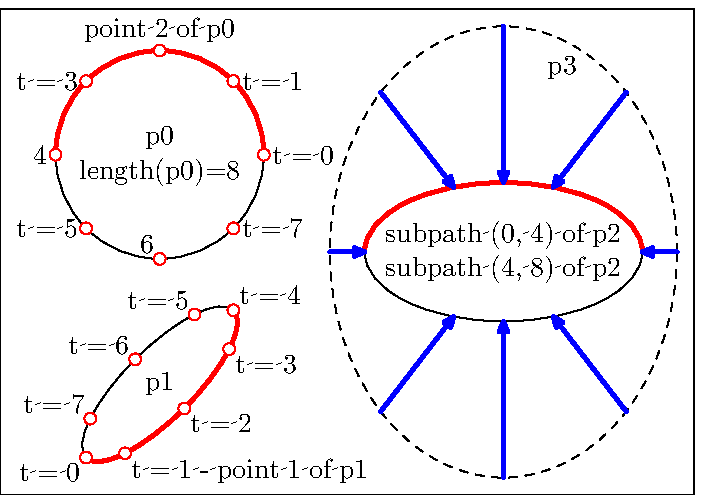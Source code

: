 u:=25;                    % 25 = 25bp = 25 PostScript points = 25/72 in
wi:=10;                   % width  in units u   
he:=7;                    % height in units u
hoehe:=he*u;              % height
breite:=wi*u;             % width

path p[];
  p0:=fullcircle scaled  3u shifted (2.3u, hoehe-2.1u);
  p1:=fullcircle xscaled 3u yscaled u rotated 225 shifted (2.3u, 1.6u);
  p2:=fullcircle xscaled 4u yscaled 2u shifted (7.25u, hoehe/2);
  p3:=fullcircle xscaled 5u yscaled 6.5u shifted (7.25u, hoehe/2);

def draw_point(expr P, colInt, colPer) =
  fill fullcircle scaled 1.5mm shifted P withcolor colInt;
  draw fullcircle scaled 1.5mm shifted P withcolor colPer;
enddef;

beginfig(1)
  % --- Draw frame ---
  draw (0, 0)--(breite, 0)--(breite, hoehe)--(0, hoehe)--cycle;

  draw p0;                                        % Draw p0
  pickup pencircle scaled 1.5;
  draw subpath (0, 4) of p0 withcolor red;
  pickup pencircle scaled 0.5;
  for t=0 upto 7:
    z[t]=point t of p0;
    draw_point(z[t], white, red);
    if (t<2) or (t=7): 
      label.rt("t = "&decimal t, z[t]);
    elseif t=2:      
      label.top("point "&decimal t&" of p0", z[t]);
    elseif (t=3) or (t=5): 
      label.lft("t = "&decimal t, z[t]);          
    elseif t=4: 
      label.lft(decimal t, z[t]);          
    else: 
      label.ulft(decimal t, z[t]); 
    fi
  endfor
  label("p0", center p0 + (0, .25u));
  label("length(p0)="&decimal length(p0), center p0 - (0, .25u));
  
  draw p1;                                        % Draw p1
  pickup pencircle scaled 1.5;
  draw subpath (0, 4) of p1 withcolor red;
  pickup pencircle scaled 0.5;
  for t=0 upto 7:
    z[10+t]=point t of p1;
    draw_point(z[10+t], white, red);
    if t=0: 
      label.llft("t = "&decimal t, z[10+t]);
    elseif t=1: 
      label.lrt("t = "&decimal t&" - point "&decimal t&" of p1", z[10+t]);
    elseif t<4: 
      label.lrt ("t = "&decimal t, z[10+t]);
    elseif t=4: 
      label.urt ("t = "&decimal t, z[10+t]);
    else: 
      label.ulft("t = "&decimal t, z[10+t]); 
    fi
  endfor
  label("p1", center p1);
  
  draw p2;                                        % Draw p2
  pickup pencircle scaled 1.5;
  draw subpath (0, 4) of p2 withcolor red;
  pickup pencircle scaled 0.5;  
  label("subpath (0, 4) of p2", center p2 + (0, .25u));
  label("subpath (4, 8) of p2", center p2 - (0, .25u));
  
  draw p3 dashed evenly;                          % Draw p3  
  label.llft("p3", point 1.4 of p3);
  
  for t=0 upto 7:                                 % Draw blue arrows    
    p99:=(point t of p3)--center p3;
    pickup pencircle scaled 1.5;
    if t<4:
      drawarrow p99 cutafter subpath (0, 4) of p2 withcolor blue;
    else:
      drawarrow p99 cutafter subpath (4, 8) of p2 withcolor blue;
    fi
  endfor
endfig;
